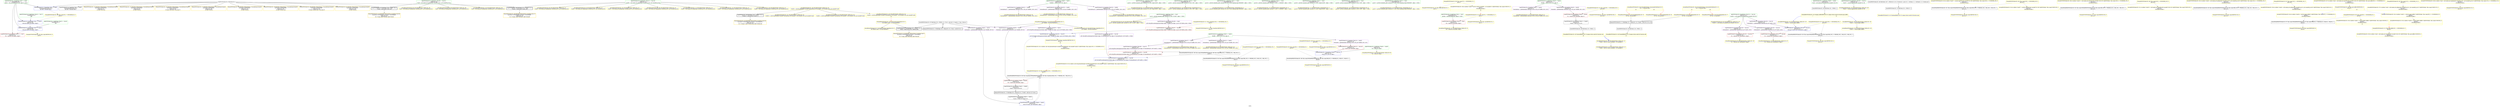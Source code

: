 digraph "SVFG" {
	label="SVFG";

	Node0x556d88474990 [shape=record,color=grey,label="{NullPtrVFGNode ID: 0 PAGNode ID: 0\n}"];
	Node0x556d88474990 -> Node0x556d884798c0[style=solid];
	Node0x556d88474990 -> Node0x556d8847d070[style=solid];
	Node0x556d88474990 -> Node0x556d88487c60[style=solid];
	Node0x556d88474990 -> Node0x556d88487df0[style=solid];
	Node0x556d88474990 -> Node0x556d88487f80[style=solid];
	Node0x556d88474990 -> Node0x556d88488110[style=solid];
	Node0x556d88474990 -> Node0x556d884882a0[style=solid];
	Node0x556d88474990 -> Node0x556d88488430[style=solid];
	Node0x556d88474990 -> Node0x556d884885c0[style=solid];
	Node0x556d88474990 -> Node0x556d88488750[style=solid];
	Node0x556d88474990 -> Node0x556d88489230[style=solid];
	Node0x556d88474990 -> Node0x556d884894d0[style=solid];
	Node0x556d88474bc0 [shape=record,color=green,label="{AddrVFGNode ID: 1 AddrStmt: [Var6 \<-- Var3]  \nGlobalValVar ID: 6\n @.str = private unnamed_addr constant [4 x i8] c\"222\\00\", align 1 \{ Glob  \}}"];
	Node0x556d88474bc0 -> Node0x556d88479fd0[style=solid];
	Node0x556d88474bc0 -> Node0x556d8847eeb0[style=solid];
	Node0x556d884754b0 [shape=record,color=green,label="{AddrVFGNode ID: 2 AddrStmt: [Var9 \<-- Var3]  \nGlobalValVar ID: 9\n @.str.1 = private unnamed_addr constant [10 x i8] c\"input.txt\\00\", align 1 \{ Glob  \}}"];
	Node0x556d884754b0 -> Node0x556d88481af0[style=solid];
	Node0x556d88475590 [shape=record,color=green,label="{AddrVFGNode ID: 3 AddrStmt: [Var10 \<-- Var3]  \nGlobalValVar ID: 10\n @.str.2 = private unnamed_addr constant [2 x i8] c\"r\\00\", align 1 \{ Glob  \}}"];
	Node0x556d88475590 -> Node0x556d88481c60[style=solid];
	Node0x556d88475720 [shape=record,color=green,label="{AddrVFGNode ID: 4 AddrStmt: [Var11 \<-- Var3]  \nGlobalValVar ID: 11\n @.str.3 = private unnamed_addr constant [26 x i8] c\"Error opening input file\\0A\\00\", align 1 \{ Glob  \}}"];
	Node0x556d88475720 -> Node0x556d88480890[style=solid];
	Node0x556d884758b0 [shape=record,color=green,label="{AddrVFGNode ID: 5 AddrStmt: [Var12 \<-- Var3]  \nGlobalValVar ID: 12\n @.str.4 = private unnamed_addr constant [7 x i8] c\"c: %d\\0A\\00\", align 1 \{ Glob  \}}"];
	Node0x556d884758b0 -> Node0x556d88480a00[style=solid];
	Node0x556d88475a40 [shape=record,color=green,label="{AddrVFGNode ID: 6 AddrStmt: [Var13 \<-- Var3]  \nGlobalValVar ID: 13\n @.str.5 = private unnamed_addr constant [11 x i8] c\"output.txt\\00\", align 1 \{ Glob  \}}"];
	Node0x556d88475a40 -> Node0x556d884810e0[style=solid];
	Node0x556d88475bd0 [shape=record,color=green,label="{AddrVFGNode ID: 7 AddrStmt: [Var14 \<-- Var3]  \nGlobalValVar ID: 14\n @.str.6 = private unnamed_addr constant [2 x i8] c\"w\\00\", align 1 \{ Glob  \}}"];
	Node0x556d88475bd0 -> Node0x556d88481250[style=solid];
	Node0x556d88475d60 [shape=record,color=green,label="{AddrVFGNode ID: 8 AddrStmt: [Var15 \<-- Var3]  \nGlobalValVar ID: 15\n @.str.7 = private unnamed_addr constant [27 x i8] c\"Error opening output file\\0A\\00\", align 1 \{ Glob  \}}"];
	Node0x556d88475d60 -> Node0x556d88481980[style=solid];
	Node0x556d88476fd0 [shape=record,color=green,label="{AddrVFGNode ID: 18 AddrStmt: [Var4 \<-- Var5]  \nGlobalValVar ID: 4\n @stdin = external global ptr, align 8 \{ Glob  \}}"];
	Node0x556d88476fd0 -> Node0x556d8847c260[style=solid];
	Node0x556d88477160 [shape=record,color=green,label="{AddrVFGNode ID: 19 AddrStmt: [Var7 \<-- Var8]  \nGlobalValVar ID: 7\n @func = dso_local global ptr null, align 8 \{ Glob  \}}"];
	Node0x556d88477160 -> Node0x556d8847c3f0[style=solid];
	Node0x556d88477160 -> Node0x556d8847d070[style=solid];
	Node0x556d88477160 -> Node0x556d8847d490[style=solid];
	Node0x556d88477160 -> Node0x556d8847d5f0[style=solid];
	Node0x556d884772f0 [shape=record,color=green,label="{AddrVFGNode ID: 20 AddrStmt: [Var16 \<-- Var17]  \nFunValVar ID: 16\nadd}"];
	Node0x556d884772f0 -> Node0x556d8847d490[style=solid];
	Node0x556d88477480 [shape=record,color=green,label="{AddrVFGNode ID: 21 AddrStmt: [Var23 \<-- Var24]  \nFunValVar ID: 23\nsub}"];
	Node0x556d88477480 -> Node0x556d8847d5f0[style=solid];
	Node0x556d88477610 [shape=record,color=green,label="{AddrVFGNode ID: 22 AddrStmt: [Var28 \<-- Var29]  \nValVar ID: 28\n   %buffer = alloca [1024 x i8], align 16 }"];
	Node0x556d88477610 -> Node0x556d8847a160[style=solid];
	Node0x556d88477610 -> Node0x556d8847a2f0[style=solid];
	Node0x556d88477e40 [shape=record,color=green,label="{AddrVFGNode ID: 27 AddrStmt: [Var82 \<-- Var83]  \nValVar ID: 82\n   %call = call noalias ptr @malloc(i64 noundef 1024) #5 }"];
	Node0x556d88477e40 -> Node0x556d88486ca0[style=solid];
	Node0x556d88478350 [shape=record,color=green,label="{AddrVFGNode ID: 30 AddrStmt: [Var92 \<-- Var93]  \nValVar ID: 92\n   %buffer = alloca [1024 x i8], align 16 }"];
	Node0x556d88478350 -> Node0x556d8847a930[style=solid];
	Node0x556d88478350 -> Node0x556d8847aac0[style=solid];
	Node0x556d88478350 -> Node0x556d8847ac50[style=solid];
	Node0x556d884785b0 [shape=record,color=green,label="{AddrVFGNode ID: 31 AddrStmt: [Var94 \<-- Var95]  \nValVar ID: 94\n   %a = alloca i8, align 1 }"];
	Node0x556d884785b0 -> Node0x556d8847d750[style=solid];
	Node0x556d884785b0 -> Node0x556d88482220[style=solid];
	Node0x556d88478740 [shape=record,color=green,label="{AddrVFGNode ID: 32 AddrStmt: [Var96 \<-- Var97]  \nValVar ID: 96\n   %buffer2 = alloca [1024 x i8], align 16 }"];
	Node0x556d88478740 -> Node0x556d8847ade0[style=solid];
	Node0x556d88478740 -> Node0x556d8847af70[style=solid];
	Node0x556d88478740 -> Node0x556d8847b100[style=solid];
	Node0x556d884788d0 [shape=record,color=green,label="{AddrVFGNode ID: 33 AddrStmt: [Var100 \<-- Var101]  \nValVar ID: 100\n   %call = call noalias ptr @fopen(ptr noundef @.str.1, ptr noundef @.str.2) }"];
	Node0x556d884788d0 -> Node0x556d883c3fa0[style=solid];
	Node0x556d884788d0 -> Node0x556d8847e330[style=solid];
	Node0x556d884788d0 -> Node0x556d88481dd0[style=solid];
	Node0x556d884788d0 -> Node0x556d88489230[style=solid];
	Node0x556d88478f60 [shape=record,color=green,label="{AddrVFGNode ID: 36 AddrStmt: [Var115 \<-- Var116]  \nValVar ID: 115\n   %call4 = call noalias ptr @fopen(ptr noundef @.str.5, ptr noundef @.str.6) }"];
	Node0x556d88478f60 -> Node0x556d8847e4a0[style=solid];
	Node0x556d88478f60 -> Node0x556d8847ea60[style=solid];
	Node0x556d88478f60 -> Node0x556d8847f750[style=solid];
	Node0x556d88478f60 -> Node0x556d8847fd10[style=solid];
	Node0x556d88478f60 -> Node0x556d88480720[style=solid];
	Node0x556d88478f60 -> Node0x556d88482640[style=solid];
	Node0x556d88478f60 -> Node0x556d88482c00[style=solid];
	Node0x556d88478f60 -> Node0x556d884894d0[style=solid];
	Node0x556d88479410 [shape=record,color=green,label="{AddrVFGNode ID: 39 AddrStmt: [Var133 \<-- Var134]  \nValVar ID: 133\n   %call13 = call noalias ptr @malloc(i64 noundef 1024) #5 }"];
	Node0x556d88479410 -> Node0x556d8847b290[style=solid];
	Node0x556d88479410 -> Node0x556d8847b420[style=solid];
	Node0x556d88479410 -> Node0x556d8847b9b0[style=solid];
	Node0x556d88479410 -> Node0x556d8847e610[style=solid];
	Node0x556d884795a0 [shape=record,color=green,label="{AddrVFGNode ID: 40 AddrStmt: [Var140 \<-- Var141]  \nValVar ID: 140\n   %call17 = call ptr @getenv(ptr noundef %2) #6 }"];
	Node0x556d884795a0 -> Node0x556d8847f8c0[style=solid];
	Node0x556d884798c0 [shape=record,color=black,label="{CopyVFGNode ID: 42 CopyStmt: [Var1 \<-- Var0]  \nConstantNullPtrValVar ID: 0\n ptr null \{ constant data \}}"];
	Node0x556d88479a50 [shape=record,color=black,label="{CopyVFGNode ID: 43 CopyStmt: [Var41 \<-- Var40]  \nValVar ID: 41\n   %conv = sext i8 %1 to i32 }"];
	Node0x556d88479a50 -> Node0x556d88486960[style=solid];
	Node0x556d88479be0 [shape=record,color=black,label="{CopyVFGNode ID: 44 CopyStmt: [Var61 \<-- Var60]  \nValVar ID: 61\n   %conv = sext i8 %0 to i32 }"];
	Node0x556d88479be0 -> Node0x556d88487630[style=solid];
	Node0x556d88479e40 [shape=record,color=black,label="{CopyVFGNode ID: 45 CopyStmt: [Var63 \<-- Var62]  \nValVar ID: 63\n   %conv1 = trunc i32 %add to i8 }"];
	Node0x556d88479e40 -> Node0x556d8847d1d0[style=solid];
	Node0x556d88479fd0 [shape=record,color=purple,label="{GepVFGNode ID: 46 GepStmt: [Var186 \<-- Var6]  \nValVar ID: 69\n   call void @llvm.memcpy.p0.p0.i64(ptr align 1 %buffer, ptr align 1 @.str, i64 %bytes_read, i1 false) }"];
	Node0x556d88479fd0 -> Node0x556d8847cd50[style=solid];
	Node0x556d8847a160 [shape=record,color=purple,label="{GepVFGNode ID: 47 GepStmt: [Var31 \<-- Var28]  \nValVar ID: 31\n   %arraydecay = getelementptr inbounds [1024 x i8], ptr %buffer, i64 0, i64 0 }"];
	Node0x556d8847a160 -> Node0x556d884813c0[style=solid];
	Node0x556d8847a2f0 [shape=record,color=purple,label="{GepVFGNode ID: 48 GepStmt: [Var39 \<-- Var28]  \nValVar ID: 39\n   %arrayidx = getelementptr inbounds [1024 x i8], ptr %buffer, i64 0, i64 0 }"];
	Node0x556d8847a2f0 -> Node0x556d8847c580[style=solid];
	Node0x556d8847a480 [shape=record,color=purple,label="{GepVFGNode ID: 49 GepStmt: [Var59 \<-- Var51]  \nValVar ID: 59\n   %arrayidx = getelementptr inbounds i8, ptr %buffer, i64 %i.0 }"];
	Node0x556d8847a480 -> Node0x556d8847c710[style=solid];
	Node0x556d8847a610 [shape=record,color=purple,label="{GepVFGNode ID: 50 GepStmt: [Var64 \<-- Var51]  \nValVar ID: 64\n   %arrayidx2 = getelementptr inbounds i8, ptr %buffer, i64 %i.0 }"];
	Node0x556d8847a610 -> Node0x556d8847d1d0[style=solid];
	Node0x556d8847a7a0 [shape=record,color=purple,label="{GepVFGNode ID: 51 GepStmt: [Var185 \<-- Var51]  \nValVar ID: 69\n   call void @llvm.memcpy.p0.p0.i64(ptr align 1 %buffer, ptr align 1 @.str, i64 %bytes_read, i1 false) }"];
	Node0x556d8847a7a0 -> Node0x556d8847d330[style=solid];
	Node0x556d8847a930 [shape=record,color=purple,label="{GepVFGNode ID: 52 GepStmt: [Var124 \<-- Var92]  \nValVar ID: 124\n   %arrayidx = getelementptr inbounds [1024 x i8], ptr %buffer, i64 0, i64 1 }"];
	Node0x556d8847a930 -> Node0x556d8847c8a0[style=solid];
	Node0x556d8847aac0 [shape=record,color=purple,label="{GepVFGNode ID: 53 GepStmt: [Var152 \<-- Var92]  \nValVar ID: 152\n   %arraydecay = getelementptr inbounds [1024 x i8], ptr %buffer, i64 0, i64 0 }"];
	Node0x556d8847aac0 -> Node0x556d8847dee0[style=solid];
	Node0x556d8847ac50 [shape=record,color=purple,label="{GepVFGNode ID: 54 GepStmt: [Var157 \<-- Var92]  \nValVar ID: 157\n   %arraydecay25 = getelementptr inbounds [1024 x i8], ptr %buffer, i64 0, i64 0 }"];
	Node0x556d8847ac50 -> Node0x556d8847c0d0[style=solid];
	Node0x556d8847ac50 -> Node0x556d883c4340[style=solid];
	Node0x556d8847ade0 [shape=record,color=purple,label="{GepVFGNode ID: 55 GepStmt: [Var156 \<-- Var96]  \nValVar ID: 156\n   %arraydecay24 = getelementptr inbounds [1024 x i8], ptr %buffer2, i64 0, i64 0 }"];
	Node0x556d8847ade0 -> Node0x556d8847bf40[style=solid];
	Node0x556d8847ade0 -> Node0x556d883c4170[style=solid];
	Node0x556d8847af70 [shape=record,color=purple,label="{GepVFGNode ID: 56 GepStmt: [Var159 \<-- Var96]  \nValVar ID: 159\n   %arraydecay26 = getelementptr inbounds [1024 x i8], ptr %buffer2, i64 0, i64 0 }"];
	Node0x556d8847af70 -> Node0x556d88481f40[style=solid];
	Node0x556d8847b100 [shape=record,color=purple,label="{GepVFGNode ID: 57 GepStmt: [Var161 \<-- Var96]  \nValVar ID: 161\n   %arraydecay27 = getelementptr inbounds [1024 x i8], ptr %buffer2, i64 0, i64 0 }"];
	Node0x556d8847b100 -> Node0x556d8847f300[style=solid];
	Node0x556d8847b290 [shape=record,color=purple,label="{GepVFGNode ID: 58 GepStmt: [Var136 \<-- Var133]  \nValVar ID: 136\n   %arrayidx15 = getelementptr inbounds ptr, ptr %call13, i64 0 }"];
	Node0x556d8847b290 -> Node0x556d8847d8b0[style=solid];
	Node0x556d8847b420 [shape=record,color=purple,label="{GepVFGNode ID: 59 GepStmt: [Var138 \<-- Var133]  \nValVar ID: 138\n   %arrayidx16 = getelementptr inbounds ptr, ptr %call13, i64 0 }"];
	Node0x556d8847b420 -> Node0x556d8847ca30[style=solid];
	Node0x556d8847b9b0 [shape=record,color=purple,label="{GepVFGNode ID: 60 GepStmt: [Var146 \<-- Var133]  \nValVar ID: 146\n   %arrayidx19 = getelementptr inbounds ptr, ptr %call13, i64 0 }"];
	Node0x556d8847b9b0 -> Node0x556d8847cbc0[style=solid];
	Node0x556d8847bf40 [shape=record,color=purple,label="{GepVFGNode ID: 61 GepStmt: [Var188 \<-- Var156]  \nValVar ID: 158\n   call void @llvm.memcpy.p0.p0.i64(ptr align 16 %arraydecay24, ptr align 16 %arraydecay25, i64 %call22, i1 false) }"];
	Node0x556d8847bf40 -> Node0x556d8847da10[style=solid];
	Node0x556d8847c0d0 [shape=record,color=purple,label="{GepVFGNode ID: 62 GepStmt: [Var189 \<-- Var157]  \nValVar ID: 158\n   call void @llvm.memcpy.p0.p0.i64(ptr align 16 %arraydecay24, ptr align 16 %arraydecay25, i64 %call22, i1 false) }"];
	Node0x556d8847c0d0 -> Node0x556d8847cee0[style=solid];
	Node0x556d8847c260 [shape=record,color=red,label="{LoadVFGNode ID: 63 LoadStmt: [Var33 \<-- Var4]  \nValVar ID: 33\n   %0 = load ptr, ptr @stdin, align 8 }"];
	Node0x556d8847c260 -> Node0x556d88481810[style=solid];
	Node0x556d8847c3f0 [shape=record,color=red,label="{LoadVFGNode ID: 64 LoadStmt: [Var111 \<-- Var7]  \nValVar ID: 111\n   %0 = load ptr, ptr @func, align 8 }"];
	Node0x556d8847c580 [shape=record,color=red,label="{LoadVFGNode ID: 65 LoadStmt: [Var40 \<-- Var39]  \nValVar ID: 40\n   %1 = load i8, ptr %arrayidx, align 16 }"];
	Node0x556d8847c580 -> Node0x556d88479a50[style=solid];
	Node0x556d8847c710 [shape=record,color=red,label="{LoadVFGNode ID: 66 LoadStmt: [Var60 \<-- Var59]  \nValVar ID: 60\n   %0 = load i8, ptr %arrayidx, align 1 }"];
	Node0x556d8847c710 -> Node0x556d88479be0[style=solid];
	Node0x556d8847c8a0 [shape=record,color=red,label="{LoadVFGNode ID: 67 LoadStmt: [Var125 \<-- Var124]  \nValVar ID: 125\n   %1 = load i8, ptr %arrayidx, align 1 }"];
	Node0x556d8847c8a0 -> Node0x556d8847d750[style=solid];
	Node0x556d8847ca30 [shape=record,color=red,label="{LoadVFGNode ID: 68 LoadStmt: [Var139 \<-- Var138]  \nValVar ID: 139\n   %2 = load ptr, ptr %arrayidx16, align 8 }"];
	Node0x556d8847ca30 -> Node0x556d8847ebd0[style=solid];
	Node0x556d8847cbc0 [shape=record,color=red,label="{LoadVFGNode ID: 69 LoadStmt: [Var147 \<-- Var146]  \nValVar ID: 147\n   %3 = load ptr, ptr %arrayidx19, align 8 }"];
	Node0x556d8847cbc0 -> Node0x556d884802d0[style=solid];
	Node0x556d8847cd50 [shape=record,color=red,label="{LoadVFGNode ID: 70 LoadStmt: [Var187 \<-- Var186]  \nValVar ID: 69\n   call void @llvm.memcpy.p0.p0.i64(ptr align 1 %buffer, ptr align 1 @.str, i64 %bytes_read, i1 false) }"];
	Node0x556d8847cd50 -> Node0x556d8847d330[style=solid];
	Node0x556d8847cee0 [shape=record,color=red,label="{LoadVFGNode ID: 71 LoadStmt: [Var190 \<-- Var189]  \nValVar ID: 158\n   call void @llvm.memcpy.p0.p0.i64(ptr align 16 %arraydecay24, ptr align 16 %arraydecay25, i64 %call22, i1 false) }"];
	Node0x556d8847cee0 -> Node0x556d8847da10[style=solid];
	Node0x556d8847d070 [shape=record,color=blue,label="{StoreVFGNode ID: 72 StoreStmt: [Var7 \<-- Var0]  \nConstantNullPtrValVar ID: 0\n ptr null \{ constant data \}}"];
	Node0x556d8847d070 -> Node0x556d88490470[style=dashed];
	Node0x556d8847d1d0 [shape=record,color=blue,label="{StoreVFGNode ID: 73 StoreStmt: [Var64 \<-- Var63]  \nValVar ID: 65\n   store i8 %conv1, ptr %arrayidx2, align 1 }"];
	Node0x556d8847d1d0 -> Node0x556d884729b0[style=dashed];
	Node0x556d8847d330 [shape=record,color=blue,label="{StoreVFGNode ID: 74 StoreStmt: [Var185 \<-- Var187]  \nValVar ID: 69\n   call void @llvm.memcpy.p0.p0.i64(ptr align 1 %buffer, ptr align 1 @.str, i64 %bytes_read, i1 false) }"];
	Node0x556d8847d330 -> Node0x556d88492fa0[style=dashed];
	Node0x556d8847d490 [shape=record,color=blue,label="{StoreVFGNode ID: 75 StoreStmt: [Var7 \<-- Var16]  \nValVar ID: 98\n   store ptr @add, ptr @func, align 8 }"];
	Node0x556d8847d490 -> Node0x556d8847d5f0[style=dashed];
	Node0x556d8847d5f0 [shape=record,color=blue,label="{StoreVFGNode ID: 76 StoreStmt: [Var7 \<-- Var23]  \nValVar ID: 99\n   store ptr @sub, ptr @func, align 8 }"];
	Node0x556d8847d5f0 -> Node0x556d8847c3f0[style=dashed];
	Node0x556d8847d5f0 -> Node0x556d88492c80[style=dashed];
	Node0x556d8847d750 [shape=record,color=blue,label="{StoreVFGNode ID: 77 StoreStmt: [Var94 \<-- Var125]  \nValVar ID: 126\n   store i8 %1, ptr %a, align 1 }"];
	Node0x556d8847d750 -> Node0x556d8848f370[style=dashed];
	Node0x556d8847d8b0 [shape=record,color=blue,label="{StoreVFGNode ID: 78 StoreStmt: [Var136 \<-- Var135]  \nValVar ID: 137\n   store ptr %call14, ptr %arrayidx15, align 8 }"];
	Node0x556d8847d8b0 -> Node0x556d8847ca30[style=dashed];
	Node0x556d8847d8b0 -> Node0x556d8847cbc0[style=dashed];
	Node0x556d8847d8b0 -> Node0x556d8848f080[style=dashed];
	Node0x556d8847da10 [shape=record,color=blue,label="{StoreVFGNode ID: 79 StoreStmt: [Var188 \<-- Var190]  \nValVar ID: 158\n   call void @llvm.memcpy.p0.p0.i64(ptr align 16 %arraydecay24, ptr align 16 %arraydecay25, i64 %call22, i1 false) }"];
	Node0x556d8847da10 -> Node0x556d88493b30[style=dashed];
	Node0x556d883c3fa0 [shape=record,color=yellow,penwidth=2,label="{ActualParmVFGNode ID: 80 CS[CallICFGNode: ]ValVar ID: 100\n   %call = call noalias ptr @fopen(ptr noundef @.str.1, ptr noundef @.str.2) }"];
	Node0x556d883c4170 [shape=record,color=yellow,penwidth=2,label="{ActualParmVFGNode ID: 81 CS[CallICFGNode: ]ValVar ID: 156\n   %arraydecay24 = getelementptr inbounds [1024 x i8], ptr %buffer2, i64 0, i64 0 }"];
	Node0x556d883c4340 [shape=record,color=yellow,penwidth=2,label="{ActualParmVFGNode ID: 82 CS[CallICFGNode: ]ValVar ID: 157\n   %arraydecay25 = getelementptr inbounds [1024 x i8], ptr %buffer, i64 0, i64 0 }"];
	Node0x556d8838d5f0 [shape=record,color=yellow,penwidth=2,label="{ActualParmVFGNode ID: 83 CS[CallICFGNode: ]ValVar ID: 153\n   %call22 = call i64 @fread(ptr noundef %arraydecay, i64 noundef 1, i64 noundef 1024, ptr noundef %call) }"];
	Node0x556d8847dee0 [shape=record,color=yellow,penwidth=2,label="{ActualParmVFGNode ID: 85 CS[CallICFGNode: ]ValVar ID: 152\n   %arraydecay = getelementptr inbounds [1024 x i8], ptr %buffer, i64 0, i64 0 }"];
	Node0x556d8847e330 [shape=record,color=yellow,penwidth=2,label="{ActualParmVFGNode ID: 88 CS[CallICFGNode: ]ValVar ID: 100\n   %call = call noalias ptr @fopen(ptr noundef @.str.1, ptr noundef @.str.2) }"];
	Node0x556d8847e4a0 [shape=record,color=yellow,penwidth=2,label="{ActualParmVFGNode ID: 89 CS[CallICFGNode: ]ValVar ID: 115\n   %call4 = call noalias ptr @fopen(ptr noundef @.str.5, ptr noundef @.str.6) }"];
	Node0x556d8847e610 [shape=record,color=yellow,penwidth=2,label="{ActualParmVFGNode ID: 90 CS[CallICFGNode: ]ValVar ID: 133\n   %call13 = call noalias ptr @malloc(i64 noundef 1024) #5 }"];
	Node0x556d8847ea60 [shape=record,color=yellow,penwidth=2,label="{ActualParmVFGNode ID: 93 CS[CallICFGNode: ]ValVar ID: 115\n   %call4 = call noalias ptr @fopen(ptr noundef @.str.5, ptr noundef @.str.6) }"];
	Node0x556d8847ebd0 [shape=record,color=yellow,penwidth=2,label="{ActualParmVFGNode ID: 94 CS[CallICFGNode: ]ValVar ID: 139\n   %2 = load ptr, ptr %arrayidx16, align 8 }"];
	Node0x556d8847ed40 [shape=record,color=yellow,penwidth=2,label="{ActualParmVFGNode ID: 95 CS[CallICFGNode: ]ArgValVar ID: 51\n ptr %buffer \{ 0th arg transform  \}}"];
	Node0x556d8847eeb0 [shape=record,color=yellow,penwidth=2,label="{ActualParmVFGNode ID: 96 CS[CallICFGNode: ]GlobalValVar ID: 6\n @.str = private unnamed_addr constant [4 x i8] c\"222\\00\", align 1 \{ Glob  \}}"];
	Node0x556d8847f020 [shape=record,color=yellow,penwidth=2,label="{ActualParmVFGNode ID: 97 CS[CallICFGNode: ]ArgValVar ID: 52\n i64 %bytes_read \{ 1st arg transform  \}}"];
	Node0x556d8847f300 [shape=record,color=yellow,penwidth=2,label="{ActualParmVFGNode ID: 99 CS[CallICFGNode: ]ValVar ID: 161\n   %arraydecay27 = getelementptr inbounds [1024 x i8], ptr %buffer2, i64 0, i64 0 }"];
	Node0x556d8847f5e0 [shape=record,color=yellow,penwidth=2,label="{ActualParmVFGNode ID: 101 CS[CallICFGNode: ]ValVar ID: 153\n   %call22 = call i64 @fread(ptr noundef %arraydecay, i64 noundef 1, i64 noundef 1024, ptr noundef %call) }"];
	Node0x556d8847f750 [shape=record,color=yellow,penwidth=2,label="{ActualParmVFGNode ID: 102 CS[CallICFGNode: ]ValVar ID: 115\n   %call4 = call noalias ptr @fopen(ptr noundef @.str.5, ptr noundef @.str.6) }"];
	Node0x556d8847f8c0 [shape=record,color=yellow,penwidth=2,label="{ActualParmVFGNode ID: 103 CS[CallICFGNode: ]ValVar ID: 140\n   %call17 = call ptr @getenv(ptr noundef %2) #6 }"];
	Node0x556d8847fd10 [shape=record,color=yellow,penwidth=2,label="{ActualParmVFGNode ID: 106 CS[CallICFGNode: ]ValVar ID: 115\n   %call4 = call noalias ptr @fopen(ptr noundef @.str.5, ptr noundef @.str.6) }"];
	Node0x556d8847fff0 [shape=record,color=yellow,penwidth=2,label="{ActualParmVFGNode ID: 108 CS[CallICFGNode: ]ConstantIntValNode ID: 30\n i32 1 \{ constant data \}|{<s0>25|<s1>26}}"];
	Node0x556d8847fff0:s0 -> Node0x556d884851f0[style=solid,color=red];
	Node0x556d8847fff0:s1 -> Node0x556d88484e70[style=solid,color=red];
	Node0x556d88480160 [shape=record,color=yellow,penwidth=2,label="{ActualParmVFGNode ID: 109 CS[CallICFGNode: ]ConstantIntValNode ID: 113\n i32 2 \{ constant data \}|{<s0>25|<s1>26}}"];
	Node0x556d88480160:s0 -> Node0x556d88485420[style=solid,color=red];
	Node0x556d88480160:s1 -> Node0x556d88485020[style=solid,color=red];
	Node0x556d884802d0 [shape=record,color=yellow,penwidth=2,label="{ActualParmVFGNode ID: 110 CS[CallICFGNode: ]ValVar ID: 147\n   %3 = load ptr, ptr %arrayidx19, align 8 }"];
	Node0x556d88480720 [shape=record,color=yellow,penwidth=2,label="{ActualParmVFGNode ID: 113 CS[CallICFGNode: ]ValVar ID: 115\n   %call4 = call noalias ptr @fopen(ptr noundef @.str.5, ptr noundef @.str.6) }"];
	Node0x556d88480890 [shape=record,color=yellow,penwidth=2,label="{ActualParmVFGNode ID: 114 CS[CallICFGNode: ]GlobalValVar ID: 11\n @.str.3 = private unnamed_addr constant [26 x i8] c\"Error opening input file\\0A\\00\", align 1 \{ Glob  \}}"];
	Node0x556d88480a00 [shape=record,color=yellow,penwidth=2,label="{ActualParmVFGNode ID: 115 CS[CallICFGNode: ]GlobalValVar ID: 12\n @.str.4 = private unnamed_addr constant [7 x i8] c\"c: %d\\0A\\00\", align 1 \{ Glob  \}}"];
	Node0x556d88480b70 [shape=record,color=yellow,penwidth=2,label="{ActualParmVFGNode ID: 116 CS[CallICFGNode: ]ValVar ID: 112\n   %call2 = call i32 %0(i32 noundef 1, i32 noundef 2) }"];
	Node0x556d884810e0 [shape=record,color=yellow,penwidth=2,label="{ActualParmVFGNode ID: 117 CS[CallICFGNode: ]GlobalValVar ID: 13\n @.str.5 = private unnamed_addr constant [11 x i8] c\"output.txt\\00\", align 1 \{ Glob  \}}"];
	Node0x556d88481250 [shape=record,color=yellow,penwidth=2,label="{ActualParmVFGNode ID: 118 CS[CallICFGNode: ]GlobalValVar ID: 14\n @.str.6 = private unnamed_addr constant [2 x i8] c\"w\\00\", align 1 \{ Glob  \}}"];
	Node0x556d884813c0 [shape=record,color=yellow,penwidth=2,label="{ActualParmVFGNode ID: 119 CS[CallICFGNode: ]ValVar ID: 31\n   %arraydecay = getelementptr inbounds [1024 x i8], ptr %buffer, i64 0, i64 0 }"];
	Node0x556d88481810 [shape=record,color=yellow,penwidth=2,label="{ActualParmVFGNode ID: 122 CS[CallICFGNode: ]ValVar ID: 33\n   %0 = load ptr, ptr @stdin, align 8 }"];
	Node0x556d88481980 [shape=record,color=yellow,penwidth=2,label="{ActualParmVFGNode ID: 123 CS[CallICFGNode: ]GlobalValVar ID: 15\n @.str.7 = private unnamed_addr constant [27 x i8] c\"Error opening output file\\0A\\00\", align 1 \{ Glob  \}}"];
	Node0x556d88481af0 [shape=record,color=yellow,penwidth=2,label="{ActualParmVFGNode ID: 124 CS[CallICFGNode: ]GlobalValVar ID: 9\n @.str.1 = private unnamed_addr constant [10 x i8] c\"input.txt\\00\", align 1 \{ Glob  \}}"];
	Node0x556d88481c60 [shape=record,color=yellow,penwidth=2,label="{ActualParmVFGNode ID: 125 CS[CallICFGNode: ]GlobalValVar ID: 10\n @.str.2 = private unnamed_addr constant [2 x i8] c\"r\\00\", align 1 \{ Glob  \}}"];
	Node0x556d88481dd0 [shape=record,color=yellow,penwidth=2,label="{ActualParmVFGNode ID: 126 CS[CallICFGNode: ]ValVar ID: 100\n   %call = call noalias ptr @fopen(ptr noundef @.str.1, ptr noundef @.str.2) }"];
	Node0x556d88481f40 [shape=record,color=yellow,penwidth=2,label="{ActualParmVFGNode ID: 127 CS[CallICFGNode: ]ValVar ID: 159\n   %arraydecay26 = getelementptr inbounds [1024 x i8], ptr %buffer2, i64 0, i64 0 |{<s0>20}}"];
	Node0x556d88481f40:s0 -> Node0x556d884767b0[style=solid,color=red];
	Node0x556d884820b0 [shape=record,color=yellow,penwidth=2,label="{ActualParmVFGNode ID: 128 CS[CallICFGNode: ]ValVar ID: 153\n   %call22 = call i64 @fread(ptr noundef %arraydecay, i64 noundef 1, i64 noundef 1024, ptr noundef %call) |{<s0>20}}"];
	Node0x556d884820b0:s0 -> Node0x556d88484c10[style=solid,color=red];
	Node0x556d88482220 [shape=record,color=yellow,penwidth=2,label="{ActualParmVFGNode ID: 129 CS[CallICFGNode: ]ValVar ID: 94\n   %a = alloca i8, align 1 }"];
	Node0x556d88482640 [shape=record,color=yellow,penwidth=2,label="{ActualParmVFGNode ID: 132 CS[CallICFGNode: ]ValVar ID: 115\n   %call4 = call noalias ptr @fopen(ptr noundef @.str.5, ptr noundef @.str.6) }"];
	Node0x556d884827b0 [shape=record,color=yellow,penwidth=2,label="{ActualParmVFGNode ID: 133 CS[CallICFGNode: ]ValVar ID: 130\n   %call11 = call ptr @get_buffer() }"];
	Node0x556d88482c00 [shape=record,color=yellow,penwidth=2,label="{ActualParmVFGNode ID: 136 CS[CallICFGNode: ]ValVar ID: 115\n   %call4 = call noalias ptr @fopen(ptr noundef @.str.5, ptr noundef @.str.6) }"];
	Node0x556d88482ee0 [shape=record,color=yellow,penwidth=2,label="{ActualRetVFGNode ID: 138 CS[CallICFGNode: ]ValVar ID: 153\n   %call22 = call i64 @fread(ptr noundef %arraydecay, i64 noundef 1, i64 noundef 1024, ptr noundef %call) }"];
	Node0x556d88482ee0 -> Node0x556d8838d5f0[style=solid];
	Node0x556d88482ee0 -> Node0x556d8847f5e0[style=solid];
	Node0x556d88482ee0 -> Node0x556d884820b0[style=solid];
	Node0x556d88482ee0 -> Node0x556d88489770[style=solid];
	Node0x556d884838a0 [shape=record,color=yellow,penwidth=2,label="{ActualRetVFGNode ID: 144 CS[CallICFGNode: ]ValVar ID: 135\n   %call14 = call ptr @get_buffer() }"];
	Node0x556d884838a0 -> Node0x556d8847d8b0[style=solid];
	Node0x556d88483d80 [shape=record,color=yellow,penwidth=2,label="{ActualRetVFGNode ID: 147 CS[CallICFGNode: ]ValVar ID: 112\n   %call2 = call i32 %0(i32 noundef 1, i32 noundef 2) }"];
	Node0x556d88483d80 -> Node0x556d88480b70[style=solid];
	Node0x556d884840c0 [shape=record,color=yellow,penwidth=2,label="{ActualRetVFGNode ID: 149 CS[CallICFGNode: ]ValVar ID: 130\n   %call11 = call ptr @get_buffer() }"];
	Node0x556d884840c0 -> Node0x556d884827b0[style=solid];
	Node0x556d884767b0 [shape=record,color=yellow,penwidth=2,label="{FormalParmVFGNode ID: 155 Fun[transform]ArgValVar ID: 51\n ptr %buffer \{ 0th arg transform  \}}"];
	Node0x556d884767b0 -> Node0x556d8847a480[style=solid];
	Node0x556d884767b0 -> Node0x556d8847a610[style=solid];
	Node0x556d884767b0 -> Node0x556d8847a7a0[style=solid];
	Node0x556d884767b0 -> Node0x556d8847ed40[style=solid];
	Node0x556d88484c10 [shape=record,color=yellow,penwidth=2,label="{FormalParmVFGNode ID: 156 Fun[transform]ArgValVar ID: 52\n i64 %bytes_read \{ 1st arg transform  \}}"];
	Node0x556d88484c10 -> Node0x556d8847f020[style=solid];
	Node0x556d88484c10 -> Node0x556d88488f20[style=solid];
	Node0x556d88484e70 [shape=record,color=yellow,penwidth=2,label="{FormalParmVFGNode ID: 157 Fun[sub]ArgValVar ID: 26\n i32 %a \{ 0th arg sub  \}}"];
	Node0x556d88485020 [shape=record,color=yellow,penwidth=2,label="{FormalParmVFGNode ID: 158 Fun[sub]ArgValVar ID: 27\n i32 %b \{ 1st arg sub  \}}"];
	Node0x556d884851f0 [shape=record,color=yellow,penwidth=2,label="{FormalParmVFGNode ID: 159 Fun[add]ArgValVar ID: 19\n i32 %a \{ 0th arg add  \}}"];
	Node0x556d884851f0 -> Node0x556d88487320[style=solid];
	Node0x556d88485420 [shape=record,color=yellow,penwidth=2,label="{FormalParmVFGNode ID: 160 Fun[add]ArgValVar ID: 20\n i32 %b \{ 1st arg add  \}}"];
	Node0x556d88485420 -> Node0x556d88487320[style=solid];
	Node0x556d884855f0 [shape=record,color=yellow,penwidth=2,label="{FormalRetVFGNode ID: 161 Fun[main]RetPN ID: 91 unique return node for function main}"];
	Node0x556d884858b0 [shape=record,color=yellow,penwidth=2,label="{FormalRetVFGNode ID: 162 Fun[get_buffer]RetPN ID: 81 unique return node for function get_buffer|{<s0>7|<s1>23}}"];
	Node0x556d884858b0:s0 -> Node0x556d884838a0[style=solid,color=blue];
	Node0x556d884858b0:s1 -> Node0x556d884840c0[style=solid,color=blue];
	Node0x556d88485b00 [shape=record,color=yellow,penwidth=2,label="{FormalRetVFGNode ID: 163 Fun[sub]RetPN ID: 25 unique return node for function sub|{<s0>26}}"];
	Node0x556d88485b00:s0 -> Node0x556d88483d80[style=solid,color=blue];
	Node0x556d88485d50 [shape=record,color=yellow,penwidth=2,label="{FormalRetVFGNode ID: 164 Fun[add]RetPN ID: 18 unique return node for function add|{<s0>25}}"];
	Node0x556d88485d50:s0 -> Node0x556d88483d80[style=solid,color=blue];
	Node0x556d88485ef0 [shape=record,color=black,label="{IntraPHIVFGNode ID: 165 PAGNode: [18 = PHI(21, )]  }"];
	Node0x556d88485ef0 -> Node0x556d88485d50[style=solid];
	Node0x556d884861c0 [shape=record,color=black,label="{IntraPHIVFGNode ID: 166 PAGNode: [167 = PHI(168, 30, 30, )]      %retval.0 = phi i32 [ 1, %if.then ], [ 1, %if.then6 ], [ 0, %while.end ] }"];
	Node0x556d884861c0 -> Node0x556d88486fe0[style=solid];
	Node0x556d884865c0 [shape=record,color=black,label="{IntraPHIVFGNode ID: 167 PAGNode: [55 = PHI(56, 32, )]      %i.0 = phi i64 [ 0, %entry ], [ %inc, %for.inc ] }"];
	Node0x556d884865c0 -> Node0x556d8847a480[style=solid];
	Node0x556d884865c0 -> Node0x556d8847a610[style=solid];
	Node0x556d884865c0 -> Node0x556d884878d0[style=solid];
	Node0x556d884865c0 -> Node0x556d88488f20[style=solid];
	Node0x556d88486960 [shape=record,color=black,label="{IntraPHIVFGNode ID: 168 PAGNode: [25 = PHI(41, )]  }"];
	Node0x556d88486960 -> Node0x556d88485b00[style=solid];
	Node0x556d88486ca0 [shape=record,color=black,label="{IntraPHIVFGNode ID: 169 PAGNode: [81 = PHI(82, )]  }"];
	Node0x556d88486ca0 -> Node0x556d884858b0[style=solid];
	Node0x556d88486fe0 [shape=record,color=black,label="{IntraPHIVFGNode ID: 170 PAGNode: [91 = PHI(167, )]  }"];
	Node0x556d88486fe0 -> Node0x556d884855f0[style=solid];
	Node0x556d88487320 [shape=record,color=black,penwidth=2,label="{BinaryOPVFGNode ID: 171 PAGEdge: [21 = Binary(20, 19, )]      %add = add nsw i32 %a, %b }"];
	Node0x556d88487320 -> Node0x556d88485ef0[style=solid];
	Node0x556d88487630 [shape=record,color=black,penwidth=2,label="{BinaryOPVFGNode ID: 172 PAGEdge: [62 = Binary(30, 61, )]      %add = add nsw i32 %conv, 1 }"];
	Node0x556d88487630 -> Node0x556d88479e40[style=solid];
	Node0x556d884878d0 [shape=record,color=black,penwidth=2,label="{BinaryOPVFGNode ID: 173 PAGEdge: [56 = Binary(35, 55, )]      %inc = add i64 %i.0, 1 }"];
	Node0x556d884878d0 -> Node0x556d884865c0[style=solid];
	Node0x556d88487c60 [shape=record,color=gold,penwidth=2,label="{BranchVFGNode ID: 174 PAGEdge: [BranchStmt: [ Unconditional branch]\nSuccessor 0 ICFGNode23   \nValVar ID: 53\n   br label %for.cond   }"];
	Node0x556d88487df0 [shape=record,color=gold,penwidth=2,label="{BranchVFGNode ID: 175 PAGEdge: [BranchStmt: [ Unconditional branch]\nSuccessor 0 ICFGNode37   \nValVar ID: 66\n   br label %for.inc   }"];
	Node0x556d88487f80 [shape=record,color=gold,penwidth=2,label="{BranchVFGNode ID: 176 PAGEdge: [BranchStmt: [ Unconditional branch]\nSuccessor 0 ICFGNode23   \nValVar ID: 68\n   br label %for.cond, !llvm.loop !6   }"];
	Node0x556d88488110 [shape=record,color=gold,penwidth=2,label="{BranchVFGNode ID: 177 PAGEdge: [BranchStmt: [ Unconditional branch]\nSuccessor 0 ICFGNode57   \nValVar ID: 109\n   br label %return   }"];
	Node0x556d884882a0 [shape=record,color=gold,penwidth=2,label="{BranchVFGNode ID: 178 PAGEdge: [BranchStmt: [ Unconditional branch]\nSuccessor 0 ICFGNode57   \nValVar ID: 123\n   br label %return   }"];
	Node0x556d88488430 [shape=record,color=gold,penwidth=2,label="{BranchVFGNode ID: 179 PAGEdge: [BranchStmt: [ Unconditional branch]\nSuccessor 0 ICFGNode98   \nValVar ID: 150\n   br label %while.cond   }"];
	Node0x556d884885c0 [shape=record,color=gold,penwidth=2,label="{BranchVFGNode ID: 180 PAGEdge: [BranchStmt: [ Unconditional branch]\nSuccessor 0 ICFGNode98   \nValVar ID: 163\n   br label %while.cond, !llvm.loop !6   }"];
	Node0x556d88488750 [shape=record,color=gold,penwidth=2,label="{BranchVFGNode ID: 181 PAGEdge: [BranchStmt: [ Unconditional branch]\nSuccessor 0 ICFGNode57   \nValVar ID: 166\n   br label %return   }"];
	Node0x556d884888e0 [shape=record,color=gold,penwidth=2,label="{BranchVFGNode ID: 182 PAGEdge: [BranchStmt: [Condition Var57]\nSuccessor 0 ICFGNode26   Successor 1 ICFGNode27   \nValVar ID: 58\n   br i1 %cmp, label %for.body, label %for.end   }"];
	Node0x556d88488a70 [shape=record,color=gold,penwidth=2,label="{BranchVFGNode ID: 183 PAGEdge: [BranchStmt: [Condition Var104]\nSuccessor 0 ICFGNode51   Successor 1 ICFGNode53   \nValVar ID: 105\n   br i1 %cmp, label %if.then, label %if.end   }"];
	Node0x556d88488c00 [shape=record,color=gold,penwidth=2,label="{BranchVFGNode ID: 184 PAGEdge: [BranchStmt: [Condition Var117]\nSuccessor 0 ICFGNode65   Successor 1 ICFGNode67   \nValVar ID: 118\n   br i1 %cmp5, label %if.then6, label %if.end9   }"];
	Node0x556d88488d90 [shape=record,color=gold,penwidth=2,label="{BranchVFGNode ID: 185 PAGEdge: [BranchStmt: [Condition Var154]\nSuccessor 0 ICFGNode103   Successor 1 ICFGNode104   \nValVar ID: 155\n   br i1 %cmp23, label %while.body, label %while.end   }"];
	Node0x556d88488f20 [shape=record,color=black,penwidth=2,label="{CmpVFGNode ID: 186 PAGEdge: [57 = cmp(52, 55, )]\n    %cmp = icmp ult i64 %i.0, %bytes_read }"];
	Node0x556d88488f20 -> Node0x556d884888e0[style=solid];
	Node0x556d88489230 [shape=record,color=black,penwidth=2,label="{CmpVFGNode ID: 187 PAGEdge: [104 = cmp(0, 100, )]\n    %cmp = icmp eq ptr %call, null }"];
	Node0x556d88489230 -> Node0x556d88488a70[style=solid];
	Node0x556d884894d0 [shape=record,color=black,penwidth=2,label="{CmpVFGNode ID: 188 PAGEdge: [117 = cmp(0, 115, )]\n    %cmp5 = icmp eq ptr %call4, null }"];
	Node0x556d884894d0 -> Node0x556d88488c00[style=solid];
	Node0x556d88489770 [shape=record,color=black,penwidth=2,label="{CmpVFGNode ID: 189 PAGEdge: [154 = cmp(32, 153, )]\n    %cmp23 = icmp ugt i64 %call22, 0 }"];
	Node0x556d88489770 -> Node0x556d88488d90[style=solid];
	Node0x556d884729b0 [shape=record,color=black,label="{IntraMSSAPHISVFGNode ID: 190 \{fun: transform\}MSSAPHISVFGNode ID: 190 \{fun: transform\}MR_10V_2 = PHI(MR_10V_1, MR_10V_4, )\npts\{97 \}}"];
	Node0x556d884729b0 -> Node0x556d8847c710[style=dashed];
	Node0x556d884729b0 -> Node0x556d8847d1d0[style=dashed];
	Node0x556d884729b0 -> Node0x556d8847d330[style=dashed];
	Node0x556d8848e4c0 [shape=record,color=black,label="{IntraMSSAPHISVFGNode ID: 191 \{fun: main\}MSSAPHISVFGNode ID: 191 \{fun: main\}MR_18V_3 = PHI(MR_18V_2, MR_18V_1, MR_18V_1, )\npts\{141 \}}"];
	Node0x556d8848e4c0 -> Node0x556d884917f0[style=dashed];
	Node0x556d8848e7b0 [shape=record,color=black,label="{IntraMSSAPHISVFGNode ID: 192 \{fun: main\}MSSAPHISVFGNode ID: 192 \{fun: main\}MR_16V_3 = PHI(MR_16V_2, MR_16V_1, MR_16V_1, )\npts\{134 \}}"];
	Node0x556d8848e7b0 -> Node0x556d88492190[style=dashed];
	Node0x556d8848eaa0 [shape=record,color=black,label="{IntraMSSAPHISVFGNode ID: 193 \{fun: main\}MSSAPHISVFGNode ID: 193 \{fun: main\}MR_14V_3 = PHI(MR_14V_2, MR_14V_2, MR_14V_1, )\npts\{116 \}}"];
	Node0x556d8848eaa0 -> Node0x556d88492320[style=dashed];
	Node0x556d8848ed90 [shape=record,color=black,label="{IntraMSSAPHISVFGNode ID: 194 \{fun: main\}MSSAPHISVFGNode ID: 194 \{fun: main\}MR_10V_5 = PHI(MR_10V_2, MR_10V_1, MR_10V_1, )\npts\{97 \}}"];
	Node0x556d8848ed90 -> Node0x556d88492640[style=dashed];
	Node0x556d8848f080 [shape=record,color=black,label="{IntraMSSAPHISVFGNode ID: 195 \{fun: main\}MSSAPHISVFGNode ID: 195 \{fun: main\}MR_20V_3 = PHI(MR_20V_2, MR_20V_1, MR_20V_1, )\npts\{191 \}}"];
	Node0x556d8848f080 -> Node0x556d88491580[style=dashed];
	Node0x556d8848f370 [shape=record,color=black,label="{IntraMSSAPHISVFGNode ID: 196 \{fun: main\}MSSAPHISVFGNode ID: 196 \{fun: main\}MR_8V_3 = PHI(MR_8V_2, MR_8V_1, MR_8V_1, )\npts\{95 \}}"];
	Node0x556d8848f370 -> Node0x556d884927d0[style=dashed];
	Node0x556d8848f750 [shape=record,color=black,label="{IntraMSSAPHISVFGNode ID: 197 \{fun: main\}MSSAPHISVFGNode ID: 197 \{fun: main\}MR_6V_4 = PHI(MR_6V_3, MR_6V_1, MR_6V_1, )\npts\{83 \}}"];
	Node0x556d8848f750 -> Node0x556d88492af0[style=dashed];
	Node0x556d8848f9d0 [shape=record,color=black,label="{IntraMSSAPHISVFGNode ID: 198 \{fun: main\}MSSAPHISVFGNode ID: 198 \{fun: main\}MR_10V_2 = PHI(MR_10V_1, MR_10V_4, )\npts\{97 \}}"];
	Node0x556d8848f9d0 -> Node0x556d8847da10[style=dashed];
	Node0x556d8848f9d0 -> Node0x556d8848ed90[style=dashed];
	Node0x556d88397960 [shape=record,color=yellow,penwidth=2,label="{FormalINSVFGNode ID: 199 \{fun: main\}22V_1 = ENCHI(MR_22V_1)\npts\{193 \}\n}"];
	Node0x556d88397960 -> Node0x556d8847c8a0[style=dashed];
	Node0x556d88397960 -> Node0x556d8847cee0[style=dashed];
	Node0x556d88397960 -> Node0x556d88492960[style=dashed];
	Node0x556d88394fb0 [shape=record,color=yellow,penwidth=2,label="{FormalINSVFGNode ID: 200 \{fun: main\}16V_1 = ENCHI(MR_16V_1)\npts\{134 \}\n}"];
	Node0x556d88394fb0 -> Node0x556d8848e7b0[style=dashed];
	Node0x556d88394fb0 -> Node0x556d884938c0[style=dashed];
	Node0x556d88392ac0 [shape=record,color=yellow,penwidth=2,label="{FormalINSVFGNode ID: 201 \{fun: main\}14V_1 = ENCHI(MR_14V_1)\npts\{116 \}\n}"];
	Node0x556d88392ac0 -> Node0x556d8848eaa0[style=dashed];
	Node0x556d88392ac0 -> Node0x556d88494330[style=dashed];
	Node0x556d8838e400 [shape=record,color=yellow,penwidth=2,label="{FormalINSVFGNode ID: 202 \{fun: main\}12V_1 = ENCHI(MR_12V_1)\npts\{101 \}\n}"];
	Node0x556d8838e400 -> Node0x556d88494530[style=dashed];
	Node0x556d8838b930 [shape=record,color=yellow,penwidth=2,label="{FormalINSVFGNode ID: 203 \{fun: main\}8V_1 = ENCHI(MR_8V_1)\npts\{95 \}\n}"];
	Node0x556d8838b930 -> Node0x556d8847d750[style=dashed];
	Node0x556d8838b930 -> Node0x556d8848f370[style=dashed];
	Node0x556d8837a0f0 [shape=record,color=yellow,penwidth=2,label="{FormalINSVFGNode ID: 204 \{fun: main\}18V_1 = ENCHI(MR_18V_1)\npts\{141 \}\n}"];
	Node0x556d8837a0f0 -> Node0x556d8848e4c0[style=dashed];
	Node0x556d8837a0f0 -> Node0x556d88493f30[style=dashed];
	Node0x556d884902b0 [shape=record,color=yellow,penwidth=2,label="{FormalINSVFGNode ID: 205 \{fun: main\}6V_1 = ENCHI(MR_6V_1)\npts\{83 \}\n}"];
	Node0x556d884902b0 -> Node0x556d8848f750[style=dashed];
	Node0x556d884902b0 -> Node0x556d88493d30[style=dashed];
	Node0x556d88490470 [shape=record,color=yellow,penwidth=2,label="{FormalINSVFGNode ID: 206 \{fun: main\}4V_1 = ENCHI(MR_4V_1)\npts\{8 \}\n}"];
	Node0x556d88490470 -> Node0x556d8847d490[style=dashed];
	Node0x556d88490630 [shape=record,color=yellow,penwidth=2,label="{FormalINSVFGNode ID: 207 \{fun: main\}20V_1 = ENCHI(MR_20V_1)\npts\{191 \}\n}"];
	Node0x556d88490630 -> Node0x556d8847d8b0[style=dashed];
	Node0x556d88490630 -> Node0x556d8848f080[style=dashed];
	Node0x556d884907f0 [shape=record,color=yellow,penwidth=2,label="{FormalINSVFGNode ID: 208 \{fun: main\}10V_1 = ENCHI(MR_10V_1)\npts\{97 \}\n}"];
	Node0x556d884907f0 -> Node0x556d8848ed90[style=dashed];
	Node0x556d884907f0 -> Node0x556d8848f9d0[style=dashed];
	Node0x556d884909b0 [shape=record,color=yellow,penwidth=2,label="{FormalINSVFGNode ID: 209 \{fun: main\}2V_1 = ENCHI(MR_2V_1)\npts\{5 \}\n}"];
	Node0x556d884909b0 -> Node0x556d88492e10[style=dashed];
	Node0x556d884909b0 -> Node0x556d88494730[style=dashed];
	Node0x556d88490b70 [shape=record,color=yellow,penwidth=2,label="{FormalINSVFGNode ID: 210 \{fun: transform\}10V_1 = ENCHI(MR_10V_1)\npts\{97 \}\n}"];
	Node0x556d88490b70 -> Node0x556d884729b0[style=dashed];
	Node0x556d88490da0 [shape=record,color=yellow,penwidth=2,label="{FormalINSVFGNode ID: 211 \{fun: transform\}24V_1 = ENCHI(MR_24V_1)\npts\{3 \}\n}"];
	Node0x556d88490da0 -> Node0x556d8847cd50[style=dashed];
	Node0x556d88490da0 -> Node0x556d884931a0[style=dashed];
	Node0x556d88490f60 [shape=record,color=yellow,penwidth=2,label="{FormalINSVFGNode ID: 212 \{fun: get_buffer\}6V_1 = ENCHI(MR_6V_1)\npts\{83 \}\n}"];
	Node0x556d88490f60 -> Node0x556d88494930[style=dashed];
	Node0x556d88491190 [shape=record,color=yellow,penwidth=2,label="{FormalINSVFGNode ID: 213 \{fun: sub\}29V_1 = ENCHI(MR_29V_1)\npts\{194 \}\n}"];
	Node0x556d88491190 -> Node0x556d8847c580[style=dashed];
	Node0x556d88491190 -> Node0x556d88493530[style=dashed];
	Node0x556d884913c0 [shape=record,color=yellow,penwidth=2,label="{FormalINSVFGNode ID: 214 \{fun: sub\}2V_1 = ENCHI(MR_2V_1)\npts\{5 \}\n}"];
	Node0x556d884913c0 -> Node0x556d8847c260[style=dashed];
	Node0x556d884913c0 -> Node0x556d88493730[style=dashed];
	Node0x556d88491580 [shape=record,color=yellow,penwidth=2,label="{FormalOUTSVFGNode ID: 215 \{fun: main\}RETMU(20V_3)\npts\{191 \}\n}"];
	Node0x556d884917f0 [shape=record,color=yellow,penwidth=2,label="{FormalOUTSVFGNode ID: 216 \{fun: main\}RETMU(18V_3)\npts\{141 \}\n}"];
	Node0x556d88492190 [shape=record,color=yellow,penwidth=2,label="{FormalOUTSVFGNode ID: 217 \{fun: main\}RETMU(16V_3)\npts\{134 \}\n}"];
	Node0x556d88492320 [shape=record,color=yellow,penwidth=2,label="{FormalOUTSVFGNode ID: 218 \{fun: main\}RETMU(14V_3)\npts\{116 \}\n}"];
	Node0x556d884924b0 [shape=record,color=yellow,penwidth=2,label="{FormalOUTSVFGNode ID: 219 \{fun: main\}RETMU(12V_2)\npts\{101 \}\n}"];
	Node0x556d88492640 [shape=record,color=yellow,penwidth=2,label="{FormalOUTSVFGNode ID: 220 \{fun: main\}RETMU(10V_5)\npts\{97 \}\n}"];
	Node0x556d884927d0 [shape=record,color=yellow,penwidth=2,label="{FormalOUTSVFGNode ID: 221 \{fun: main\}RETMU(8V_3)\npts\{95 \}\n}"];
	Node0x556d88492960 [shape=record,color=yellow,penwidth=2,label="{FormalOUTSVFGNode ID: 222 \{fun: main\}RETMU(22V_1)\npts\{193 \}\n}"];
	Node0x556d88492af0 [shape=record,color=yellow,penwidth=2,label="{FormalOUTSVFGNode ID: 223 \{fun: main\}RETMU(6V_4)\npts\{83 \}\n}"];
	Node0x556d88492c80 [shape=record,color=yellow,penwidth=2,label="{FormalOUTSVFGNode ID: 224 \{fun: main\}RETMU(4V_3)\npts\{8 \}\n}"];
	Node0x556d88492e10 [shape=record,color=yellow,penwidth=2,label="{FormalOUTSVFGNode ID: 225 \{fun: main\}RETMU(2V_1)\npts\{5 \}\n}"];
	Node0x556d88492fa0 [shape=record,color=yellow,penwidth=2,label="{FormalOUTSVFGNode ID: 226 \{fun: transform\}RETMU(10V_3)\npts\{97 \}\n|{<s0>20}}"];
	Node0x556d88492fa0:s0 -> Node0x556d88494dd0[style=dashed,color=blue];
	Node0x556d884931a0 [shape=record,color=yellow,penwidth=2,label="{FormalOUTSVFGNode ID: 227 \{fun: transform\}RETMU(24V_1)\npts\{3 \}\n}"];
	Node0x556d88493330 [shape=record,color=yellow,penwidth=2,label="{FormalOUTSVFGNode ID: 228 \{fun: get_buffer\}RETMU(6V_2)\npts\{83 \}\n|{<s0>7|<s1>23}}"];
	Node0x556d88493330:s0 -> Node0x556d88495460[style=dashed,color=blue];
	Node0x556d88493330:s1 -> Node0x556d88495000[style=dashed,color=blue];
	Node0x556d88493530 [shape=record,color=yellow,penwidth=2,label="{FormalOUTSVFGNode ID: 229 \{fun: sub\}RETMU(29V_1)\npts\{194 \}\n}"];
	Node0x556d88493730 [shape=record,color=yellow,penwidth=2,label="{FormalOUTSVFGNode ID: 230 \{fun: sub\}RETMU(2V_1)\npts\{5 \}\n}"];
	Node0x556d884938c0 [shape=record,color=yellow,penwidth=2,label="{ActualINSVFGNode ID: 231 at callsite:    %call13 = call noalias ptr @malloc(i64 noundef 1024) #5 CallICFGNode:  \{fun: main\}CSMU(16V_1)\npts\{134 \}\nCS[CallICFGNode: ]}"];
	Node0x556d88493b30 [shape=record,color=yellow,penwidth=2,label="{ActualINSVFGNode ID: 232 at callsite:    call void @transform(ptr noundef %arraydecay26, i64 noundef %call22) CallICFGNode:  \{fun: main\}CSMU(10V_3)\npts\{97 \}\nCS[CallICFGNode: ]|{<s0>20}}"];
	Node0x556d88493b30:s0 -> Node0x556d88490b70[style=dashed,color=red];
	Node0x556d88493d30 [shape=record,color=yellow,penwidth=2,label="{ActualINSVFGNode ID: 233 at callsite:    %call11 = call ptr @get_buffer() CallICFGNode:  \{fun: main\}CSMU(6V_1)\npts\{83 \}\nCS[CallICFGNode: ]|{<s0>23}}"];
	Node0x556d88493d30:s0 -> Node0x556d88490f60[style=dashed,color=red];
	Node0x556d88493f30 [shape=record,color=yellow,penwidth=2,label="{ActualINSVFGNode ID: 234 at callsite:    %call17 = call ptr @getenv(ptr noundef %2) #6 CallICFGNode:  \{fun: main\}CSMU(18V_1)\npts\{141 \}\nCS[CallICFGNode: ]}"];
	Node0x556d88494130 [shape=record,color=yellow,penwidth=2,label="{ActualINSVFGNode ID: 235 at callsite:    %call14 = call ptr @get_buffer() CallICFGNode:  \{fun: main\}CSMU(6V_2)\npts\{83 \}\nCS[CallICFGNode: ]|{<s0>7}}"];
	Node0x556d88494130:s0 -> Node0x556d88490f60[style=dashed,color=red];
	Node0x556d88494330 [shape=record,color=yellow,penwidth=2,label="{ActualINSVFGNode ID: 236 at callsite:    %call4 = call noalias ptr @fopen(ptr noundef @.str.5, ptr noundef @.str.6) CallICFGNode:  \{fun: main\}CSMU(14V_1)\npts\{116 \}\nCS[CallICFGNode: ]}"];
	Node0x556d88494530 [shape=record,color=yellow,penwidth=2,label="{ActualINSVFGNode ID: 237 at callsite:    %call = call noalias ptr @fopen(ptr noundef @.str.1, ptr noundef @.str.2) CallICFGNode:  \{fun: main\}CSMU(12V_1)\npts\{101 \}\nCS[CallICFGNode: ]}"];
	Node0x556d88494730 [shape=record,color=yellow,penwidth=2,label="{ActualINSVFGNode ID: 238 at callsite:    %call2 = call i32 %0(i32 noundef 1, i32 noundef 2) CallICFGNode:  \{fun: main\}CSMU(2V_1)\npts\{5 \}\nCS[CallICFGNode: ]|{<s0>26}}"];
	Node0x556d88494730:s0 -> Node0x556d884913c0[style=dashed,color=red];
	Node0x556d88494930 [shape=record,color=yellow,penwidth=2,label="{ActualINSVFGNode ID: 239 at callsite:    %call = call noalias ptr @malloc(i64 noundef 1024) #5 CallICFGNode:  \{fun: get_buffer\}CSMU(6V_1)\npts\{83 \}\nCS[CallICFGNode: ]}"];
	Node0x556d88494b30 [shape=record,color=yellow,penwidth=2,label="{ActualOUTSVFGNode ID: 240 at callsite:    %call13 = call noalias ptr @malloc(i64 noundef 1024) #5 CallICFGNode:  \{fun: main\}16V_2 = CSCHI(MR_16V_2)\npts\{134 \}\nCS[CallICFGNode: ]}"];
	Node0x556d88494b30 -> Node0x556d8848e7b0[style=dashed];
	Node0x556d88494dd0 [shape=record,color=yellow,penwidth=2,label="{ActualOUTSVFGNode ID: 241 at callsite:    call void @transform(ptr noundef %arraydecay26, i64 noundef %call22) CallICFGNode:  \{fun: main\}10V_4 = CSCHI(MR_10V_4)\npts\{97 \}\nCS[CallICFGNode: ]}"];
	Node0x556d88494dd0 -> Node0x556d8848f9d0[style=dashed];
	Node0x556d88495000 [shape=record,color=yellow,penwidth=2,label="{ActualOUTSVFGNode ID: 242 at callsite:    %call11 = call ptr @get_buffer() CallICFGNode:  \{fun: main\}6V_2 = CSCHI(MR_6V_2)\npts\{83 \}\nCS[CallICFGNode: ]}"];
	Node0x556d88495000 -> Node0x556d88494130[style=dashed];
	Node0x556d88495230 [shape=record,color=yellow,penwidth=2,label="{ActualOUTSVFGNode ID: 243 at callsite:    %call17 = call ptr @getenv(ptr noundef %2) #6 CallICFGNode:  \{fun: main\}18V_2 = CSCHI(MR_18V_2)\npts\{141 \}\nCS[CallICFGNode: ]}"];
	Node0x556d88495230 -> Node0x556d8848e4c0[style=dashed];
	Node0x556d88495460 [shape=record,color=yellow,penwidth=2,label="{ActualOUTSVFGNode ID: 244 at callsite:    %call14 = call ptr @get_buffer() CallICFGNode:  \{fun: main\}6V_3 = CSCHI(MR_6V_3)\npts\{83 \}\nCS[CallICFGNode: ]}"];
	Node0x556d88495460 -> Node0x556d8848f750[style=dashed];
	Node0x556d88495690 [shape=record,color=yellow,penwidth=2,label="{ActualOUTSVFGNode ID: 245 at callsite:    %call4 = call noalias ptr @fopen(ptr noundef @.str.5, ptr noundef @.str.6) CallICFGNode:  \{fun: main\}14V_2 = CSCHI(MR_14V_2)\npts\{116 \}\nCS[CallICFGNode: ]}"];
	Node0x556d88495690 -> Node0x556d8848eaa0[style=dashed];
	Node0x556d884958c0 [shape=record,color=yellow,penwidth=2,label="{ActualOUTSVFGNode ID: 246 at callsite:    %call = call noalias ptr @fopen(ptr noundef @.str.1, ptr noundef @.str.2) CallICFGNode:  \{fun: main\}12V_2 = CSCHI(MR_12V_2)\npts\{101 \}\nCS[CallICFGNode: ]}"];
	Node0x556d884958c0 -> Node0x556d884924b0[style=dashed];
	Node0x556d88495af0 [shape=record,color=yellow,penwidth=2,label="{ActualOUTSVFGNode ID: 247 at callsite:    %call = call noalias ptr @malloc(i64 noundef 1024) #5 CallICFGNode:  \{fun: get_buffer\}6V_2 = CSCHI(MR_6V_2)\npts\{83 \}\nCS[CallICFGNode: ]}"];
	Node0x556d88495af0 -> Node0x556d88493330[style=dashed];
}
